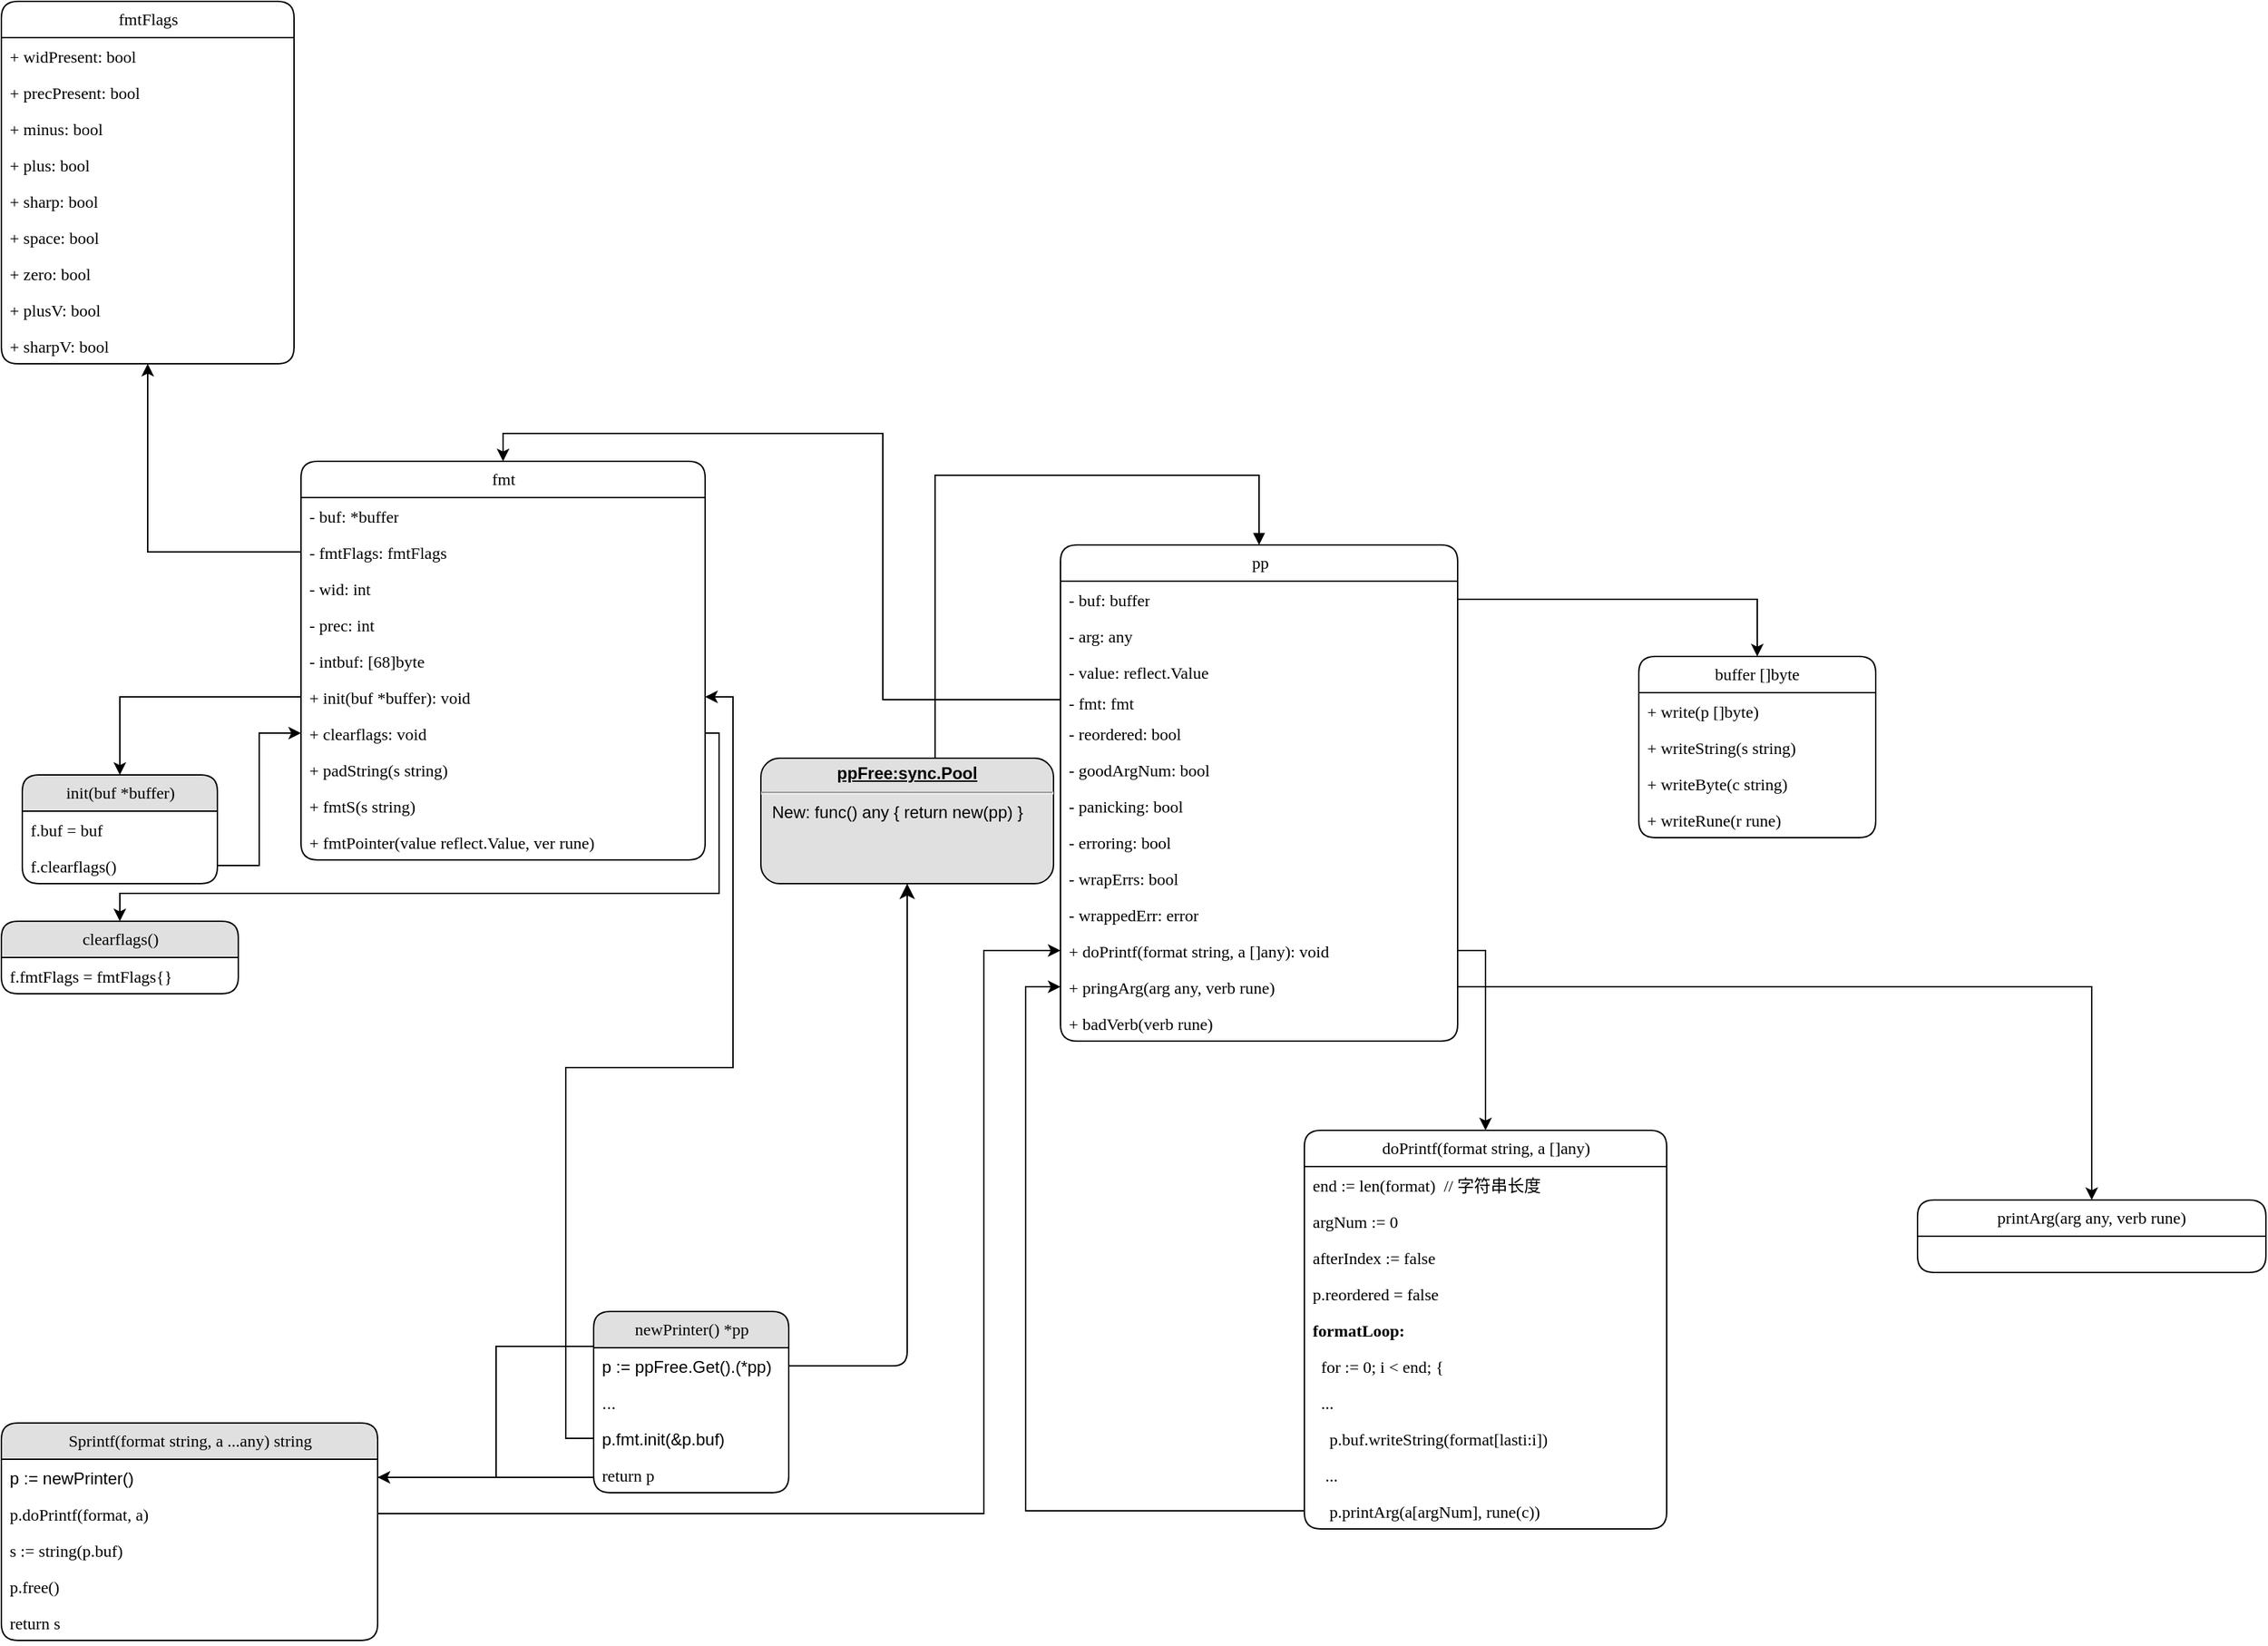 <mxfile version="21.1.4" type="github">
  <diagram name="go-fmt-1.18.10" id="5d7acffa-a066-3a61-03fe-96351882024d">
    <mxGraphModel dx="1434" dy="2471" grid="1" gridSize="10" guides="1" tooltips="1" connect="1" arrows="1" fold="1" page="1" pageScale="1" pageWidth="1100" pageHeight="850" background="#ffffff" math="0" shadow="0">
      <root>
        <mxCell id="0" />
        <mxCell id="1" parent="0" />
        <mxCell id="21ea969265ad0168-47" style="edgeStyle=orthogonalEdgeStyle;html=1;labelBackgroundColor=none;startFill=0;startSize=8;endFill=1;endSize=8;fontFamily=Verdana;fontSize=12;" parent="1" source="V4z1n50acwo4eVlVMmbz-85" target="V4z1n50acwo4eVlVMmbz-30" edge="1">
          <mxGeometry relative="1" as="geometry">
            <mxPoint x="880" y="-110" as="targetPoint" />
          </mxGeometry>
        </mxCell>
        <mxCell id="21ea969265ad0168-40" style="edgeStyle=orthogonalEdgeStyle;html=1;labelBackgroundColor=default;startFill=0;startSize=26;endFill=1;endSize=8;fontFamily=Verdana;fontSize=12;rounded=0;" parent="1" source="V4z1n50acwo4eVlVMmbz-92" target="V4z1n50acwo4eVlVMmbz-85" edge="1">
          <mxGeometry relative="1" as="geometry">
            <mxPoint x="490" y="30" as="targetPoint" />
            <Array as="points">
              <mxPoint x="380" y="79" />
              <mxPoint x="380" y="-15" />
            </Array>
          </mxGeometry>
        </mxCell>
        <mxCell id="V4z1n50acwo4eVlVMmbz-17" value="pp" style="swimlane;fontStyle=0;childLayout=stackLayout;horizontal=1;startSize=26;fillColor=none;horizontalStack=0;resizeParent=1;resizeParentMax=0;resizeLast=0;collapsible=1;marginBottom=0;rounded=1;shadow=0;labelBackgroundColor=none;comic=0;strokeColor=default;strokeWidth=1;fontFamily=Verdana;fontSize=12;fontColor=default;html=1;" parent="1" vertex="1">
          <mxGeometry x="785" y="-590" width="285" height="356" as="geometry" />
        </mxCell>
        <mxCell id="V4z1n50acwo4eVlVMmbz-18" value="- buf: buffer" style="text;strokeColor=none;fillColor=none;align=left;verticalAlign=top;spacingLeft=4;spacingRight=4;overflow=hidden;rotatable=0;points=[[0,0.5],[1,0.5]];portConstraint=eastwest;rounded=1;shadow=0;labelBackgroundColor=none;comic=0;strokeWidth=1;fontFamily=Verdana;fontSize=12;fontColor=default;startSize=26;html=1;" parent="V4z1n50acwo4eVlVMmbz-17" vertex="1">
          <mxGeometry y="26" width="285" height="26" as="geometry" />
        </mxCell>
        <mxCell id="V4z1n50acwo4eVlVMmbz-19" value="- arg: any" style="text;strokeColor=none;fillColor=none;align=left;verticalAlign=top;spacingLeft=4;spacingRight=4;overflow=hidden;rotatable=0;points=[[0,0.5],[1,0.5]];portConstraint=eastwest;rounded=1;shadow=0;labelBackgroundColor=none;comic=0;strokeWidth=1;fontFamily=Verdana;fontSize=12;fontColor=default;startSize=26;html=1;" parent="V4z1n50acwo4eVlVMmbz-17" vertex="1">
          <mxGeometry y="52" width="285" height="26" as="geometry" />
        </mxCell>
        <mxCell id="V4z1n50acwo4eVlVMmbz-22" value="- value: reflect.Value" style="text;strokeColor=none;fillColor=none;align=left;verticalAlign=top;spacingLeft=4;spacingRight=4;overflow=hidden;rotatable=0;points=[[0,0.5],[1,0.5]];portConstraint=eastwest;rounded=1;shadow=0;labelBackgroundColor=none;comic=0;strokeWidth=1;fontFamily=Verdana;fontSize=12;fontColor=default;startSize=26;html=1;" parent="V4z1n50acwo4eVlVMmbz-17" vertex="1">
          <mxGeometry y="78" width="285" height="22" as="geometry" />
        </mxCell>
        <mxCell id="V4z1n50acwo4eVlVMmbz-20" value="- fmt: fmt" style="text;strokeColor=none;fillColor=none;align=left;verticalAlign=top;spacingLeft=4;spacingRight=4;overflow=hidden;rotatable=0;points=[[0,0.5],[1,0.5]];portConstraint=eastwest;rounded=1;shadow=0;labelBackgroundColor=none;comic=0;strokeWidth=1;fontFamily=Verdana;fontSize=12;fontColor=default;startSize=26;html=1;" parent="V4z1n50acwo4eVlVMmbz-17" vertex="1">
          <mxGeometry y="100" width="285" height="22" as="geometry" />
        </mxCell>
        <mxCell id="V4z1n50acwo4eVlVMmbz-24" value="- reordered: bool" style="text;strokeColor=none;fillColor=none;align=left;verticalAlign=top;spacingLeft=4;spacingRight=4;overflow=hidden;rotatable=0;points=[[0,0.5],[1,0.5]];portConstraint=eastwest;rounded=1;shadow=0;labelBackgroundColor=none;comic=0;strokeWidth=1;fontFamily=Verdana;fontSize=12;fontColor=default;startSize=26;html=1;" parent="V4z1n50acwo4eVlVMmbz-17" vertex="1">
          <mxGeometry y="122" width="285" height="26" as="geometry" />
        </mxCell>
        <mxCell id="V4z1n50acwo4eVlVMmbz-25" value="- goodArgNum: bool" style="text;strokeColor=none;fillColor=none;align=left;verticalAlign=top;spacingLeft=4;spacingRight=4;overflow=hidden;rotatable=0;points=[[0,0.5],[1,0.5]];portConstraint=eastwest;rounded=1;shadow=0;labelBackgroundColor=none;comic=0;strokeWidth=1;fontFamily=Verdana;fontSize=12;fontColor=default;startSize=26;html=1;" parent="V4z1n50acwo4eVlVMmbz-17" vertex="1">
          <mxGeometry y="148" width="285" height="26" as="geometry" />
        </mxCell>
        <mxCell id="V4z1n50acwo4eVlVMmbz-26" value="- panicking: bool" style="text;strokeColor=none;fillColor=none;align=left;verticalAlign=top;spacingLeft=4;spacingRight=4;overflow=hidden;rotatable=0;points=[[0,0.5],[1,0.5]];portConstraint=eastwest;rounded=1;shadow=0;labelBackgroundColor=none;comic=0;strokeWidth=1;fontFamily=Verdana;fontSize=12;fontColor=default;startSize=26;html=1;" parent="V4z1n50acwo4eVlVMmbz-17" vertex="1">
          <mxGeometry y="174" width="285" height="26" as="geometry" />
        </mxCell>
        <mxCell id="V4z1n50acwo4eVlVMmbz-27" value="- erroring: bool" style="text;strokeColor=none;fillColor=none;align=left;verticalAlign=top;spacingLeft=4;spacingRight=4;overflow=hidden;rotatable=0;points=[[0,0.5],[1,0.5]];portConstraint=eastwest;rounded=1;shadow=0;labelBackgroundColor=none;comic=0;strokeWidth=1;fontFamily=Verdana;fontSize=12;fontColor=default;startSize=26;html=1;" parent="V4z1n50acwo4eVlVMmbz-17" vertex="1">
          <mxGeometry y="200" width="285" height="26" as="geometry" />
        </mxCell>
        <mxCell id="V4z1n50acwo4eVlVMmbz-28" value="- wrapErrs: bool" style="text;strokeColor=none;fillColor=none;align=left;verticalAlign=top;spacingLeft=4;spacingRight=4;overflow=hidden;rotatable=0;points=[[0,0.5],[1,0.5]];portConstraint=eastwest;rounded=1;shadow=0;labelBackgroundColor=none;comic=0;strokeWidth=1;fontFamily=Verdana;fontSize=12;fontColor=default;startSize=26;html=1;" parent="V4z1n50acwo4eVlVMmbz-17" vertex="1">
          <mxGeometry y="226" width="285" height="26" as="geometry" />
        </mxCell>
        <mxCell id="V4z1n50acwo4eVlVMmbz-29" value="- wrappedErr: error" style="text;strokeColor=none;fillColor=none;align=left;verticalAlign=top;spacingLeft=4;spacingRight=4;overflow=hidden;rotatable=0;points=[[0,0.5],[1,0.5]];portConstraint=eastwest;rounded=1;shadow=0;labelBackgroundColor=none;comic=0;strokeWidth=1;fontFamily=Verdana;fontSize=12;fontColor=default;startSize=26;html=1;" parent="V4z1n50acwo4eVlVMmbz-17" vertex="1">
          <mxGeometry y="252" width="285" height="26" as="geometry" />
        </mxCell>
        <mxCell id="V4z1n50acwo4eVlVMmbz-98" value="+ doPrintf(format string, a []any): void" style="text;strokeColor=none;fillColor=none;align=left;verticalAlign=top;spacingLeft=4;spacingRight=4;overflow=hidden;rotatable=0;points=[[0,0.5],[1,0.5]];portConstraint=eastwest;rounded=1;shadow=0;labelBackgroundColor=none;comic=0;strokeWidth=1;fontFamily=Verdana;fontSize=12;fontColor=default;startSize=26;html=1;" parent="V4z1n50acwo4eVlVMmbz-17" vertex="1">
          <mxGeometry y="278" width="285" height="26" as="geometry" />
        </mxCell>
        <mxCell id="Ibjzuw5B-IYvQQM0vuAL-17" value="+ pringArg(arg any, verb rune)" style="text;strokeColor=none;fillColor=none;align=left;verticalAlign=top;spacingLeft=4;spacingRight=4;overflow=hidden;rotatable=0;points=[[0,0.5],[1,0.5]];portConstraint=eastwest;rounded=1;shadow=0;labelBackgroundColor=none;comic=0;strokeWidth=1;fontFamily=Verdana;fontSize=12;fontColor=default;startSize=26;html=1;" parent="V4z1n50acwo4eVlVMmbz-17" vertex="1">
          <mxGeometry y="304" width="285" height="26" as="geometry" />
        </mxCell>
        <mxCell id="dQgiU0AN3nxCyF5o8pJ6-10" value="+ badVerb(verb rune)" style="text;strokeColor=none;fillColor=none;align=left;verticalAlign=top;spacingLeft=4;spacingRight=4;overflow=hidden;rotatable=0;points=[[0,0.5],[1,0.5]];portConstraint=eastwest;rounded=1;shadow=0;labelBackgroundColor=none;comic=0;strokeWidth=1;fontFamily=Verdana;fontSize=12;fontColor=default;startSize=26;html=1;" parent="V4z1n50acwo4eVlVMmbz-17" vertex="1">
          <mxGeometry y="330" width="285" height="26" as="geometry" />
        </mxCell>
        <mxCell id="V4z1n50acwo4eVlVMmbz-30" value="&lt;p style=&quot;margin:0px;margin-top:4px;text-align:center;text-decoration:underline;&quot;&gt;&lt;b&gt;ppFree:sync.Pool&lt;/b&gt;&lt;/p&gt;&lt;hr&gt;&lt;p style=&quot;margin:0px;margin-left:8px;&quot;&gt;New: func() any { return new(pp) }&lt;/p&gt;" style="verticalAlign=top;align=left;overflow=fill;fontSize=12;fontFamily=Helvetica;html=1;rounded=1;shadow=0;labelBackgroundColor=none;comic=0;strokeColor=default;strokeWidth=1;fontColor=default;startSize=26;fillColor=#e0e0e0;" parent="1" vertex="1">
          <mxGeometry x="570" y="-437" width="210" height="90" as="geometry" />
        </mxCell>
        <mxCell id="V4z1n50acwo4eVlVMmbz-32" value="" style="endArrow=block;endFill=1;html=1;edgeStyle=orthogonalEdgeStyle;align=left;verticalAlign=top;rounded=0;fontFamily=Verdana;fontSize=12;fontColor=default;startSize=26;exitX=0.5;exitY=0;exitDx=0;exitDy=0;entryX=0.5;entryY=0;entryDx=0;entryDy=0;" parent="1" source="V4z1n50acwo4eVlVMmbz-30" target="V4z1n50acwo4eVlVMmbz-17" edge="1">
          <mxGeometry x="-1" relative="1" as="geometry">
            <mxPoint x="530" y="-270" as="sourcePoint" />
            <mxPoint x="880" y="-300" as="targetPoint" />
            <Array as="points">
              <mxPoint x="695" y="-640" />
              <mxPoint x="928" y="-640" />
            </Array>
          </mxGeometry>
        </mxCell>
        <mxCell id="V4z1n50acwo4eVlVMmbz-35" value="fmt" style="swimlane;fontStyle=0;childLayout=stackLayout;horizontal=1;startSize=26;fillColor=none;horizontalStack=0;resizeParent=1;resizeParentMax=0;resizeLast=0;collapsible=1;marginBottom=0;rounded=1;shadow=0;labelBackgroundColor=none;comic=0;strokeColor=default;strokeWidth=1;fontFamily=Verdana;fontSize=12;fontColor=default;html=1;" parent="1" vertex="1">
          <mxGeometry x="240" y="-650" width="290" height="286" as="geometry" />
        </mxCell>
        <mxCell id="V4z1n50acwo4eVlVMmbz-36" value="- buf: *buffer" style="text;strokeColor=none;fillColor=none;align=left;verticalAlign=top;spacingLeft=4;spacingRight=4;overflow=hidden;rotatable=0;points=[[0,0.5],[1,0.5]];portConstraint=eastwest;rounded=1;shadow=0;labelBackgroundColor=none;comic=0;strokeWidth=1;fontFamily=Verdana;fontSize=12;fontColor=default;startSize=26;html=1;" parent="V4z1n50acwo4eVlVMmbz-35" vertex="1">
          <mxGeometry y="26" width="290" height="26" as="geometry" />
        </mxCell>
        <mxCell id="V4z1n50acwo4eVlVMmbz-37" value="- fmtFlags: fmtFlags" style="text;strokeColor=none;fillColor=none;align=left;verticalAlign=top;spacingLeft=4;spacingRight=4;overflow=hidden;rotatable=0;points=[[0,0.5],[1,0.5]];portConstraint=eastwest;rounded=1;shadow=0;labelBackgroundColor=none;comic=0;strokeWidth=1;fontFamily=Verdana;fontSize=12;fontColor=default;startSize=26;html=1;" parent="V4z1n50acwo4eVlVMmbz-35" vertex="1">
          <mxGeometry y="52" width="290" height="26" as="geometry" />
        </mxCell>
        <mxCell id="V4z1n50acwo4eVlVMmbz-38" value="- wid: int" style="text;strokeColor=none;fillColor=none;align=left;verticalAlign=top;spacingLeft=4;spacingRight=4;overflow=hidden;rotatable=0;points=[[0,0.5],[1,0.5]];portConstraint=eastwest;rounded=1;shadow=0;labelBackgroundColor=none;comic=0;strokeWidth=1;fontFamily=Verdana;fontSize=12;fontColor=default;startSize=26;html=1;" parent="V4z1n50acwo4eVlVMmbz-35" vertex="1">
          <mxGeometry y="78" width="290" height="26" as="geometry" />
        </mxCell>
        <mxCell id="V4z1n50acwo4eVlVMmbz-39" value="- prec: int" style="text;strokeColor=none;fillColor=none;align=left;verticalAlign=top;spacingLeft=4;spacingRight=4;overflow=hidden;rotatable=0;points=[[0,0.5],[1,0.5]];portConstraint=eastwest;rounded=1;shadow=0;labelBackgroundColor=none;comic=0;strokeWidth=1;fontFamily=Verdana;fontSize=12;fontColor=default;startSize=26;html=1;" parent="V4z1n50acwo4eVlVMmbz-35" vertex="1">
          <mxGeometry y="104" width="290" height="26" as="geometry" />
        </mxCell>
        <mxCell id="V4z1n50acwo4eVlVMmbz-40" value="- intbuf: [68]byte" style="text;strokeColor=none;fillColor=none;align=left;verticalAlign=top;spacingLeft=4;spacingRight=4;overflow=hidden;rotatable=0;points=[[0,0.5],[1,0.5]];portConstraint=eastwest;rounded=1;shadow=0;labelBackgroundColor=none;comic=0;strokeWidth=1;fontFamily=Verdana;fontSize=12;fontColor=default;startSize=26;html=1;" parent="V4z1n50acwo4eVlVMmbz-35" vertex="1">
          <mxGeometry y="130" width="290" height="26" as="geometry" />
        </mxCell>
        <mxCell id="V4z1n50acwo4eVlVMmbz-42" value="+ init(buf *buffer): void" style="text;strokeColor=none;fillColor=none;align=left;verticalAlign=top;spacingLeft=4;spacingRight=4;overflow=hidden;rotatable=0;points=[[0,0.5],[1,0.5]];portConstraint=eastwest;rounded=1;shadow=0;labelBackgroundColor=none;comic=0;strokeWidth=1;fontFamily=Verdana;fontSize=12;fontColor=default;startSize=26;html=1;" parent="V4z1n50acwo4eVlVMmbz-35" vertex="1">
          <mxGeometry y="156" width="290" height="26" as="geometry" />
        </mxCell>
        <mxCell id="V4z1n50acwo4eVlVMmbz-55" value="+ clearflags: void" style="text;strokeColor=none;fillColor=none;align=left;verticalAlign=top;spacingLeft=4;spacingRight=4;overflow=hidden;rotatable=0;points=[[0,0.5],[1,0.5]];portConstraint=eastwest;rounded=1;shadow=0;labelBackgroundColor=none;comic=0;strokeWidth=1;fontFamily=Verdana;fontSize=12;fontColor=default;startSize=26;html=1;" parent="V4z1n50acwo4eVlVMmbz-35" vertex="1">
          <mxGeometry y="182" width="290" height="26" as="geometry" />
        </mxCell>
        <mxCell id="dQgiU0AN3nxCyF5o8pJ6-11" value="+&amp;nbsp;padString(s string)" style="text;strokeColor=none;fillColor=none;align=left;verticalAlign=top;spacingLeft=4;spacingRight=4;overflow=hidden;rotatable=0;points=[[0,0.5],[1,0.5]];portConstraint=eastwest;rounded=1;shadow=0;labelBackgroundColor=none;comic=0;strokeWidth=1;fontFamily=Verdana;fontSize=12;fontColor=default;startSize=26;html=1;" parent="V4z1n50acwo4eVlVMmbz-35" vertex="1">
          <mxGeometry y="208" width="290" height="26" as="geometry" />
        </mxCell>
        <mxCell id="dQgiU0AN3nxCyF5o8pJ6-12" value="+ fmtS(s string)" style="text;strokeColor=none;fillColor=none;align=left;verticalAlign=top;spacingLeft=4;spacingRight=4;overflow=hidden;rotatable=0;points=[[0,0.5],[1,0.5]];portConstraint=eastwest;rounded=1;shadow=0;labelBackgroundColor=none;comic=0;strokeWidth=1;fontFamily=Verdana;fontSize=12;fontColor=default;startSize=26;html=1;" parent="V4z1n50acwo4eVlVMmbz-35" vertex="1">
          <mxGeometry y="234" width="290" height="26" as="geometry" />
        </mxCell>
        <mxCell id="dQgiU0AN3nxCyF5o8pJ6-9" value="+ fmtPointer(value reflect.Value, ver rune)" style="text;strokeColor=none;fillColor=none;align=left;verticalAlign=top;spacingLeft=4;spacingRight=4;overflow=hidden;rotatable=0;points=[[0,0.5],[1,0.5]];portConstraint=eastwest;rounded=1;shadow=0;labelBackgroundColor=none;comic=0;strokeWidth=1;fontFamily=Verdana;fontSize=12;fontColor=default;startSize=26;html=1;" parent="V4z1n50acwo4eVlVMmbz-35" vertex="1">
          <mxGeometry y="260" width="290" height="26" as="geometry" />
        </mxCell>
        <mxCell id="V4z1n50acwo4eVlVMmbz-44" style="edgeStyle=orthogonalEdgeStyle;rounded=0;orthogonalLoop=1;jettySize=auto;html=1;entryX=0.5;entryY=0;entryDx=0;entryDy=0;fontFamily=Verdana;fontSize=12;fontColor=default;startSize=26;" parent="1" source="V4z1n50acwo4eVlVMmbz-20" target="V4z1n50acwo4eVlVMmbz-35" edge="1">
          <mxGeometry relative="1" as="geometry" />
        </mxCell>
        <mxCell id="V4z1n50acwo4eVlVMmbz-45" style="edgeStyle=orthogonalEdgeStyle;rounded=0;orthogonalLoop=1;jettySize=auto;html=1;exitX=0;exitY=0.5;exitDx=0;exitDy=0;entryX=1;entryY=0.5;entryDx=0;entryDy=0;fontFamily=Verdana;fontSize=12;fontColor=default;startSize=26;" parent="1" source="V4z1n50acwo4eVlVMmbz-87" target="V4z1n50acwo4eVlVMmbz-42" edge="1">
          <mxGeometry relative="1" as="geometry" />
        </mxCell>
        <mxCell id="V4z1n50acwo4eVlVMmbz-50" style="edgeStyle=orthogonalEdgeStyle;rounded=0;orthogonalLoop=1;jettySize=auto;html=1;entryX=0.5;entryY=0;entryDx=0;entryDy=0;fontFamily=Verdana;fontSize=12;fontColor=default;startSize=26;" parent="1" source="V4z1n50acwo4eVlVMmbz-42" target="V4z1n50acwo4eVlVMmbz-51" edge="1">
          <mxGeometry relative="1" as="geometry">
            <mxPoint x="110" y="-602" as="targetPoint" />
          </mxGeometry>
        </mxCell>
        <mxCell id="V4z1n50acwo4eVlVMmbz-51" value="init(buf *buffer)" style="swimlane;fontStyle=0;childLayout=stackLayout;horizontal=1;startSize=26;fillColor=#e0e0e0;horizontalStack=0;resizeParent=1;resizeParentMax=0;resizeLast=0;collapsible=1;marginBottom=0;rounded=1;shadow=0;labelBackgroundColor=none;comic=0;strokeColor=default;strokeWidth=1;fontFamily=Verdana;fontSize=12;fontColor=default;html=1;swimlaneFillColor=#ffffff;" parent="1" vertex="1">
          <mxGeometry x="40" y="-425" width="140" height="78" as="geometry" />
        </mxCell>
        <mxCell id="V4z1n50acwo4eVlVMmbz-52" value="f.buf = buf" style="text;strokeColor=none;fillColor=none;align=left;verticalAlign=top;spacingLeft=4;spacingRight=4;overflow=hidden;rotatable=0;points=[[0,0.5],[1,0.5]];portConstraint=eastwest;rounded=1;shadow=0;labelBackgroundColor=none;comic=0;strokeWidth=1;fontFamily=Verdana;fontSize=12;fontColor=default;startSize=26;html=1;" parent="V4z1n50acwo4eVlVMmbz-51" vertex="1">
          <mxGeometry y="26" width="140" height="26" as="geometry" />
        </mxCell>
        <mxCell id="V4z1n50acwo4eVlVMmbz-53" value="f.clearflags()" style="text;strokeColor=none;fillColor=none;align=left;verticalAlign=top;spacingLeft=4;spacingRight=4;overflow=hidden;rotatable=0;points=[[0,0.5],[1,0.5]];portConstraint=eastwest;rounded=1;shadow=0;labelBackgroundColor=none;comic=0;strokeWidth=1;fontFamily=Verdana;fontSize=12;fontColor=default;startSize=26;html=1;" parent="V4z1n50acwo4eVlVMmbz-51" vertex="1">
          <mxGeometry y="52" width="140" height="26" as="geometry" />
        </mxCell>
        <mxCell id="V4z1n50acwo4eVlVMmbz-56" style="edgeStyle=orthogonalEdgeStyle;rounded=0;orthogonalLoop=1;jettySize=auto;html=1;entryX=0;entryY=0.5;entryDx=0;entryDy=0;fontFamily=Verdana;fontSize=12;fontColor=default;startSize=26;" parent="1" source="V4z1n50acwo4eVlVMmbz-53" target="V4z1n50acwo4eVlVMmbz-55" edge="1">
          <mxGeometry relative="1" as="geometry" />
        </mxCell>
        <mxCell id="V4z1n50acwo4eVlVMmbz-57" style="edgeStyle=orthogonalEdgeStyle;rounded=0;orthogonalLoop=1;jettySize=auto;html=1;fontFamily=Verdana;fontSize=12;fontColor=default;startSize=26;" parent="1" source="V4z1n50acwo4eVlVMmbz-55" target="V4z1n50acwo4eVlVMmbz-58" edge="1">
          <mxGeometry relative="1" as="geometry">
            <mxPoint x="290" y="-320" as="targetPoint" />
            <Array as="points">
              <mxPoint x="540" y="-455" />
              <mxPoint x="540" y="-340" />
              <mxPoint x="110" y="-340" />
            </Array>
          </mxGeometry>
        </mxCell>
        <mxCell id="V4z1n50acwo4eVlVMmbz-58" value="clearflags()" style="swimlane;fontStyle=0;childLayout=stackLayout;horizontal=1;startSize=26;fillColor=#e0e0e0;horizontalStack=0;resizeParent=1;resizeParentMax=0;resizeLast=0;collapsible=1;marginBottom=0;rounded=1;shadow=0;labelBackgroundColor=none;comic=0;strokeColor=default;strokeWidth=1;fontFamily=Verdana;fontSize=12;fontColor=default;html=1;align=center;verticalAlign=middle;gradientColor=none;spacingLeft=4;spacingRight=4;swimlaneFillColor=#ffffff;" parent="1" vertex="1">
          <mxGeometry x="25" y="-320" width="170" height="52" as="geometry" />
        </mxCell>
        <mxCell id="V4z1n50acwo4eVlVMmbz-59" value="f.fmtFlags = fmtFlags{}" style="text;strokeColor=none;fillColor=none;align=left;verticalAlign=top;spacingLeft=4;spacingRight=4;overflow=hidden;rotatable=0;points=[[0,0.5],[1,0.5]];portConstraint=eastwest;rounded=1;shadow=0;labelBackgroundColor=none;comic=0;strokeWidth=1;fontFamily=Verdana;fontSize=12;fontColor=default;startSize=26;html=1;" parent="V4z1n50acwo4eVlVMmbz-58" vertex="1">
          <mxGeometry y="26" width="170" height="26" as="geometry" />
        </mxCell>
        <mxCell id="V4z1n50acwo4eVlVMmbz-62" style="edgeStyle=orthogonalEdgeStyle;rounded=0;orthogonalLoop=1;jettySize=auto;html=1;fontFamily=Verdana;fontSize=12;fontColor=default;startSize=26;" parent="1" source="V4z1n50acwo4eVlVMmbz-37" target="V4z1n50acwo4eVlVMmbz-63" edge="1">
          <mxGeometry relative="1" as="geometry">
            <mxPoint x="160" y="-680" as="targetPoint" />
          </mxGeometry>
        </mxCell>
        <mxCell id="V4z1n50acwo4eVlVMmbz-63" value="fmtFlags" style="swimlane;fontStyle=0;childLayout=stackLayout;horizontal=1;startSize=26;fillColor=none;horizontalStack=0;resizeParent=1;resizeParentMax=0;resizeLast=0;collapsible=1;marginBottom=0;rounded=1;shadow=0;labelBackgroundColor=none;comic=0;strokeColor=default;strokeWidth=1;fontFamily=Verdana;fontSize=12;fontColor=default;html=1;" parent="1" vertex="1">
          <mxGeometry x="25" y="-980" width="210" height="260" as="geometry" />
        </mxCell>
        <mxCell id="V4z1n50acwo4eVlVMmbz-64" value="+ widPresent: bool" style="text;strokeColor=none;fillColor=none;align=left;verticalAlign=top;spacingLeft=4;spacingRight=4;overflow=hidden;rotatable=0;points=[[0,0.5],[1,0.5]];portConstraint=eastwest;rounded=1;shadow=0;labelBackgroundColor=none;comic=0;strokeWidth=1;fontFamily=Verdana;fontSize=12;fontColor=default;startSize=26;html=1;" parent="V4z1n50acwo4eVlVMmbz-63" vertex="1">
          <mxGeometry y="26" width="210" height="26" as="geometry" />
        </mxCell>
        <mxCell id="V4z1n50acwo4eVlVMmbz-65" value="+ precPresent: bool" style="text;strokeColor=none;fillColor=none;align=left;verticalAlign=top;spacingLeft=4;spacingRight=4;overflow=hidden;rotatable=0;points=[[0,0.5],[1,0.5]];portConstraint=eastwest;rounded=1;shadow=0;labelBackgroundColor=none;comic=0;strokeWidth=1;fontFamily=Verdana;fontSize=12;fontColor=default;startSize=26;html=1;" parent="V4z1n50acwo4eVlVMmbz-63" vertex="1">
          <mxGeometry y="52" width="210" height="26" as="geometry" />
        </mxCell>
        <mxCell id="V4z1n50acwo4eVlVMmbz-66" value="+ minus: bool" style="text;strokeColor=none;fillColor=none;align=left;verticalAlign=top;spacingLeft=4;spacingRight=4;overflow=hidden;rotatable=0;points=[[0,0.5],[1,0.5]];portConstraint=eastwest;rounded=1;shadow=0;labelBackgroundColor=none;comic=0;strokeWidth=1;fontFamily=Verdana;fontSize=12;fontColor=default;startSize=26;html=1;" parent="V4z1n50acwo4eVlVMmbz-63" vertex="1">
          <mxGeometry y="78" width="210" height="26" as="geometry" />
        </mxCell>
        <mxCell id="V4z1n50acwo4eVlVMmbz-67" value="+ plus: bool" style="text;strokeColor=none;fillColor=none;align=left;verticalAlign=top;spacingLeft=4;spacingRight=4;overflow=hidden;rotatable=0;points=[[0,0.5],[1,0.5]];portConstraint=eastwest;rounded=1;shadow=0;labelBackgroundColor=none;comic=0;strokeWidth=1;fontFamily=Verdana;fontSize=12;fontColor=default;startSize=26;html=1;" parent="V4z1n50acwo4eVlVMmbz-63" vertex="1">
          <mxGeometry y="104" width="210" height="26" as="geometry" />
        </mxCell>
        <mxCell id="V4z1n50acwo4eVlVMmbz-68" value="+ sharp: bool" style="text;strokeColor=none;fillColor=none;align=left;verticalAlign=top;spacingLeft=4;spacingRight=4;overflow=hidden;rotatable=0;points=[[0,0.5],[1,0.5]];portConstraint=eastwest;rounded=1;shadow=0;labelBackgroundColor=none;comic=0;strokeWidth=1;fontFamily=Verdana;fontSize=12;fontColor=default;startSize=26;html=1;" parent="V4z1n50acwo4eVlVMmbz-63" vertex="1">
          <mxGeometry y="130" width="210" height="26" as="geometry" />
        </mxCell>
        <mxCell id="V4z1n50acwo4eVlVMmbz-69" value="+ space: bool" style="text;strokeColor=none;fillColor=none;align=left;verticalAlign=top;spacingLeft=4;spacingRight=4;overflow=hidden;rotatable=0;points=[[0,0.5],[1,0.5]];portConstraint=eastwest;rounded=1;shadow=0;labelBackgroundColor=none;comic=0;strokeWidth=1;fontFamily=Verdana;fontSize=12;fontColor=default;startSize=26;html=1;" parent="V4z1n50acwo4eVlVMmbz-63" vertex="1">
          <mxGeometry y="156" width="210" height="26" as="geometry" />
        </mxCell>
        <mxCell id="V4z1n50acwo4eVlVMmbz-70" value="+ zero: bool" style="text;strokeColor=none;fillColor=none;align=left;verticalAlign=top;spacingLeft=4;spacingRight=4;overflow=hidden;rotatable=0;points=[[0,0.5],[1,0.5]];portConstraint=eastwest;rounded=1;shadow=0;labelBackgroundColor=none;comic=0;strokeWidth=1;fontFamily=Verdana;fontSize=12;fontColor=default;startSize=26;html=1;" parent="V4z1n50acwo4eVlVMmbz-63" vertex="1">
          <mxGeometry y="182" width="210" height="26" as="geometry" />
        </mxCell>
        <mxCell id="V4z1n50acwo4eVlVMmbz-71" value="+ plusV: bool" style="text;strokeColor=none;fillColor=none;align=left;verticalAlign=top;spacingLeft=4;spacingRight=4;overflow=hidden;rotatable=0;points=[[0,0.5],[1,0.5]];portConstraint=eastwest;rounded=1;shadow=0;labelBackgroundColor=none;comic=0;strokeWidth=1;fontFamily=Verdana;fontSize=12;fontColor=default;startSize=26;html=1;" parent="V4z1n50acwo4eVlVMmbz-63" vertex="1">
          <mxGeometry y="208" width="210" height="26" as="geometry" />
        </mxCell>
        <mxCell id="V4z1n50acwo4eVlVMmbz-73" value="+ sharpV: bool" style="text;strokeColor=none;fillColor=none;align=left;verticalAlign=top;spacingLeft=4;spacingRight=4;overflow=hidden;rotatable=0;points=[[0,0.5],[1,0.5]];portConstraint=eastwest;rounded=1;shadow=0;labelBackgroundColor=none;comic=0;strokeWidth=1;fontFamily=Verdana;fontSize=12;fontColor=default;startSize=26;html=1;" parent="V4z1n50acwo4eVlVMmbz-63" vertex="1">
          <mxGeometry y="234" width="210" height="26" as="geometry" />
        </mxCell>
        <mxCell id="V4z1n50acwo4eVlVMmbz-84" value="newPrinter() *pp" style="swimlane;fontStyle=0;childLayout=stackLayout;horizontal=1;startSize=26;fillColor=#e0e0e0;horizontalStack=0;resizeParent=1;resizeParentMax=0;resizeLast=0;collapsible=1;marginBottom=0;rounded=1;shadow=0;labelBackgroundColor=none;comic=0;strokeColor=default;strokeWidth=1;fontFamily=Verdana;fontSize=12;fontColor=default;html=1;gradientColor=none;spacingLeft=4;spacingRight=4;swimlaneFillColor=#ffffff;" parent="1" vertex="1">
          <mxGeometry x="450" y="-40" width="140" height="130" as="geometry" />
        </mxCell>
        <mxCell id="V4z1n50acwo4eVlVMmbz-85" value="&lt;span style=&quot;font-family: Helvetica;&quot;&gt;p := ppFree.Get().(*pp)&lt;/span&gt;" style="text;strokeColor=none;fillColor=none;align=left;verticalAlign=top;spacingLeft=4;spacingRight=4;overflow=hidden;rotatable=0;points=[[0,0.5],[1,0.5]];portConstraint=eastwest;rounded=1;shadow=0;labelBackgroundColor=none;comic=0;strokeWidth=1;fontFamily=Verdana;fontSize=12;fontColor=default;startSize=26;html=1;" parent="V4z1n50acwo4eVlVMmbz-84" vertex="1">
          <mxGeometry y="26" width="140" height="26" as="geometry" />
        </mxCell>
        <mxCell id="V4z1n50acwo4eVlVMmbz-86" value="&lt;span style=&quot;font-family: Helvetica;&quot;&gt;...&lt;/span&gt;" style="text;strokeColor=none;fillColor=none;align=left;verticalAlign=top;spacingLeft=4;spacingRight=4;overflow=hidden;rotatable=0;points=[[0,0.5],[1,0.5]];portConstraint=eastwest;rounded=1;shadow=0;labelBackgroundColor=none;comic=0;strokeWidth=1;fontFamily=Verdana;fontSize=12;fontColor=default;startSize=26;html=1;" parent="V4z1n50acwo4eVlVMmbz-84" vertex="1">
          <mxGeometry y="52" width="140" height="26" as="geometry" />
        </mxCell>
        <mxCell id="V4z1n50acwo4eVlVMmbz-87" value="&lt;span style=&quot;font-family: Helvetica;&quot;&gt;p.fmt.init(&amp;amp;p.buf)&lt;/span&gt;" style="text;strokeColor=none;fillColor=none;align=left;verticalAlign=top;spacingLeft=4;spacingRight=4;overflow=hidden;rotatable=0;points=[[0,0.5],[1,0.5]];portConstraint=eastwest;rounded=1;shadow=0;labelBackgroundColor=none;comic=0;strokeWidth=1;fontFamily=Verdana;fontSize=12;fontColor=default;startSize=26;html=1;" parent="V4z1n50acwo4eVlVMmbz-84" vertex="1">
          <mxGeometry y="78" width="140" height="26" as="geometry" />
        </mxCell>
        <mxCell id="V4z1n50acwo4eVlVMmbz-88" value="return p" style="text;strokeColor=none;fillColor=none;align=left;verticalAlign=top;spacingLeft=4;spacingRight=4;overflow=hidden;rotatable=0;points=[[0,0.5],[1,0.5]];portConstraint=eastwest;rounded=1;shadow=0;labelBackgroundColor=none;comic=0;strokeWidth=1;fontFamily=Verdana;fontSize=12;fontColor=default;startSize=26;html=1;" parent="V4z1n50acwo4eVlVMmbz-84" vertex="1">
          <mxGeometry y="104" width="140" height="26" as="geometry" />
        </mxCell>
        <mxCell id="V4z1n50acwo4eVlVMmbz-90" style="edgeStyle=orthogonalEdgeStyle;rounded=0;orthogonalLoop=1;jettySize=auto;html=1;entryX=1;entryY=0.5;entryDx=0;entryDy=0;fontFamily=Verdana;fontSize=12;fontColor=default;startSize=26;" parent="1" source="V4z1n50acwo4eVlVMmbz-88" target="V4z1n50acwo4eVlVMmbz-92" edge="1">
          <mxGeometry relative="1" as="geometry">
            <Array as="points">
              <mxPoint x="450" y="67" />
              <mxPoint x="450" y="79" />
            </Array>
          </mxGeometry>
        </mxCell>
        <mxCell id="V4z1n50acwo4eVlVMmbz-91" value="Sprintf(format string, a ...any) string" style="swimlane;fontStyle=0;childLayout=stackLayout;horizontal=1;startSize=26;fillColor=#e0e0e0;horizontalStack=0;resizeParent=1;resizeParentMax=0;resizeLast=0;collapsible=1;marginBottom=0;rounded=1;shadow=0;labelBackgroundColor=none;comic=0;strokeColor=default;strokeWidth=1;fontFamily=Verdana;fontSize=12;fontColor=default;html=1;swimlaneFillColor=#ffffff;" parent="1" vertex="1">
          <mxGeometry x="25" y="40" width="270" height="156" as="geometry" />
        </mxCell>
        <mxCell id="V4z1n50acwo4eVlVMmbz-92" value="&lt;span style=&quot;font-family: Helvetica;&quot;&gt;p := newPrinter()&lt;/span&gt;" style="text;strokeColor=none;fillColor=none;align=left;verticalAlign=top;spacingLeft=4;spacingRight=4;overflow=hidden;rotatable=0;points=[[0,0.5],[1,0.5]];portConstraint=eastwest;rounded=1;shadow=0;labelBackgroundColor=none;comic=0;strokeWidth=1;fontFamily=Verdana;fontSize=12;fontColor=default;startSize=26;html=1;" parent="V4z1n50acwo4eVlVMmbz-91" vertex="1">
          <mxGeometry y="26" width="270" height="26" as="geometry" />
        </mxCell>
        <mxCell id="V4z1n50acwo4eVlVMmbz-93" value="p.doPrintf(format, a)" style="text;strokeColor=none;fillColor=none;align=left;verticalAlign=top;spacingLeft=4;spacingRight=4;overflow=hidden;rotatable=0;points=[[0,0.5],[1,0.5]];portConstraint=eastwest;rounded=1;shadow=0;labelBackgroundColor=none;comic=0;strokeWidth=1;fontFamily=Verdana;fontSize=12;fontColor=default;startSize=26;html=1;" parent="V4z1n50acwo4eVlVMmbz-91" vertex="1">
          <mxGeometry y="52" width="270" height="26" as="geometry" />
        </mxCell>
        <mxCell id="V4z1n50acwo4eVlVMmbz-95" value="s := string(p.buf)" style="text;strokeColor=none;fillColor=none;align=left;verticalAlign=top;spacingLeft=4;spacingRight=4;overflow=hidden;rotatable=0;points=[[0,0.5],[1,0.5]];portConstraint=eastwest;rounded=1;shadow=0;labelBackgroundColor=none;comic=0;strokeWidth=1;fontFamily=Verdana;fontSize=12;fontColor=default;startSize=26;html=1;" parent="V4z1n50acwo4eVlVMmbz-91" vertex="1">
          <mxGeometry y="78" width="270" height="26" as="geometry" />
        </mxCell>
        <mxCell id="V4z1n50acwo4eVlVMmbz-94" value="p.free()" style="text;strokeColor=none;fillColor=none;align=left;verticalAlign=top;spacingLeft=4;spacingRight=4;overflow=hidden;rotatable=0;points=[[0,0.5],[1,0.5]];portConstraint=eastwest;rounded=1;shadow=0;labelBackgroundColor=none;comic=0;strokeWidth=1;fontFamily=Verdana;fontSize=12;fontColor=default;startSize=26;html=1;" parent="V4z1n50acwo4eVlVMmbz-91" vertex="1">
          <mxGeometry y="104" width="270" height="26" as="geometry" />
        </mxCell>
        <mxCell id="V4z1n50acwo4eVlVMmbz-96" value="return s" style="text;strokeColor=none;fillColor=none;align=left;verticalAlign=top;spacingLeft=4;spacingRight=4;overflow=hidden;rotatable=0;points=[[0,0.5],[1,0.5]];portConstraint=eastwest;rounded=1;shadow=0;labelBackgroundColor=none;comic=0;strokeWidth=1;fontFamily=Verdana;fontSize=12;fontColor=default;startSize=26;html=1;" parent="V4z1n50acwo4eVlVMmbz-91" vertex="1">
          <mxGeometry y="130" width="270" height="26" as="geometry" />
        </mxCell>
        <mxCell id="V4z1n50acwo4eVlVMmbz-99" style="edgeStyle=orthogonalEdgeStyle;rounded=0;orthogonalLoop=1;jettySize=auto;html=1;entryX=0;entryY=0.5;entryDx=0;entryDy=0;fontFamily=Verdana;fontSize=12;fontColor=default;startSize=26;" parent="1" source="V4z1n50acwo4eVlVMmbz-93" target="V4z1n50acwo4eVlVMmbz-98" edge="1">
          <mxGeometry relative="1" as="geometry">
            <Array as="points">
              <mxPoint x="730" y="105" />
              <mxPoint x="730" y="-299" />
            </Array>
          </mxGeometry>
        </mxCell>
        <mxCell id="V4z1n50acwo4eVlVMmbz-100" style="edgeStyle=orthogonalEdgeStyle;rounded=0;orthogonalLoop=1;jettySize=auto;html=1;fontFamily=Verdana;fontSize=12;fontColor=default;startSize=26;" parent="1" source="V4z1n50acwo4eVlVMmbz-98" target="V4z1n50acwo4eVlVMmbz-101" edge="1">
          <mxGeometry relative="1" as="geometry">
            <mxPoint x="1030" y="-100" as="targetPoint" />
          </mxGeometry>
        </mxCell>
        <mxCell id="V4z1n50acwo4eVlVMmbz-101" value="doPrintf(format string, a []any)" style="swimlane;fontStyle=0;childLayout=stackLayout;horizontal=1;startSize=26;fillColor=none;horizontalStack=0;resizeParent=1;resizeParentMax=0;resizeLast=0;collapsible=1;marginBottom=0;rounded=1;shadow=0;labelBackgroundColor=none;comic=0;strokeColor=default;strokeWidth=1;fontFamily=Verdana;fontSize=12;fontColor=default;html=1;" parent="1" vertex="1">
          <mxGeometry x="960" y="-170" width="260" height="286" as="geometry" />
        </mxCell>
        <mxCell id="V4z1n50acwo4eVlVMmbz-102" value="end := len(format)&lt;span style=&quot;white-space: pre;&quot;&gt; &lt;/span&gt;&lt;span style=&quot;white-space: pre;&quot;&gt; &lt;/span&gt;// 字符串长度" style="text;strokeColor=none;fillColor=none;align=left;verticalAlign=top;spacingLeft=4;spacingRight=4;overflow=hidden;rotatable=0;points=[[0,0.5],[1,0.5]];portConstraint=eastwest;rounded=1;shadow=0;labelBackgroundColor=none;comic=0;strokeWidth=1;fontFamily=Verdana;fontSize=12;fontColor=default;startSize=26;html=1;" parent="V4z1n50acwo4eVlVMmbz-101" vertex="1">
          <mxGeometry y="26" width="260" height="26" as="geometry" />
        </mxCell>
        <mxCell id="V4z1n50acwo4eVlVMmbz-103" value="argNum := 0" style="text;strokeColor=none;fillColor=none;align=left;verticalAlign=top;spacingLeft=4;spacingRight=4;overflow=hidden;rotatable=0;points=[[0,0.5],[1,0.5]];portConstraint=eastwest;rounded=1;shadow=0;labelBackgroundColor=none;comic=0;strokeWidth=1;fontFamily=Verdana;fontSize=12;fontColor=default;startSize=26;html=1;" parent="V4z1n50acwo4eVlVMmbz-101" vertex="1">
          <mxGeometry y="52" width="260" height="26" as="geometry" />
        </mxCell>
        <mxCell id="V4z1n50acwo4eVlVMmbz-104" value="afterIndex := false" style="text;strokeColor=none;fillColor=none;align=left;verticalAlign=top;spacingLeft=4;spacingRight=4;overflow=hidden;rotatable=0;points=[[0,0.5],[1,0.5]];portConstraint=eastwest;rounded=1;shadow=0;labelBackgroundColor=none;comic=0;strokeWidth=1;fontFamily=Verdana;fontSize=12;fontColor=default;startSize=26;html=1;" parent="V4z1n50acwo4eVlVMmbz-101" vertex="1">
          <mxGeometry y="78" width="260" height="26" as="geometry" />
        </mxCell>
        <mxCell id="V4z1n50acwo4eVlVMmbz-105" value="p.reordered = false" style="text;strokeColor=none;fillColor=none;align=left;verticalAlign=top;spacingLeft=4;spacingRight=4;overflow=hidden;rotatable=0;points=[[0,0.5],[1,0.5]];portConstraint=eastwest;rounded=1;shadow=0;labelBackgroundColor=none;comic=0;strokeWidth=1;fontFamily=Verdana;fontSize=12;fontColor=default;startSize=26;html=1;" parent="V4z1n50acwo4eVlVMmbz-101" vertex="1">
          <mxGeometry y="104" width="260" height="26" as="geometry" />
        </mxCell>
        <mxCell id="V4z1n50acwo4eVlVMmbz-106" value="&lt;b&gt;formatLoop:&lt;/b&gt;" style="text;strokeColor=none;fillColor=none;align=left;verticalAlign=top;spacingLeft=4;spacingRight=4;overflow=hidden;rotatable=0;points=[[0,0.5],[1,0.5]];portConstraint=eastwest;rounded=1;shadow=0;labelBackgroundColor=none;comic=0;strokeWidth=1;fontFamily=Verdana;fontSize=12;fontColor=default;startSize=26;html=1;" parent="V4z1n50acwo4eVlVMmbz-101" vertex="1">
          <mxGeometry y="130" width="260" height="26" as="geometry" />
        </mxCell>
        <mxCell id="V4z1n50acwo4eVlVMmbz-107" value="&amp;nbsp; for := 0; i &amp;lt; end; {" style="text;strokeColor=none;fillColor=none;align=left;verticalAlign=top;spacingLeft=4;spacingRight=4;overflow=hidden;rotatable=0;points=[[0,0.5],[1,0.5]];portConstraint=eastwest;rounded=1;shadow=0;labelBackgroundColor=none;comic=0;strokeWidth=1;fontFamily=Verdana;fontSize=12;fontColor=default;startSize=26;html=1;" parent="V4z1n50acwo4eVlVMmbz-101" vertex="1">
          <mxGeometry y="156" width="260" height="26" as="geometry" />
        </mxCell>
        <mxCell id="Ibjzuw5B-IYvQQM0vuAL-3" value="&amp;nbsp; ..." style="text;strokeColor=none;fillColor=none;align=left;verticalAlign=top;spacingLeft=4;spacingRight=4;overflow=hidden;rotatable=0;points=[[0,0.5],[1,0.5]];portConstraint=eastwest;whiteSpace=wrap;html=1;fontFamily=Verdana;rounded=1;shadow=0;labelBackgroundColor=none;comic=0;strokeWidth=1;startSize=26;" parent="V4z1n50acwo4eVlVMmbz-101" vertex="1">
          <mxGeometry y="182" width="260" height="26" as="geometry" />
        </mxCell>
        <mxCell id="Ibjzuw5B-IYvQQM0vuAL-4" value="&amp;nbsp; &amp;nbsp; p.buf.writeString(format[lasti:i])" style="text;strokeColor=none;fillColor=none;align=left;verticalAlign=top;spacingLeft=4;spacingRight=4;overflow=hidden;rotatable=0;points=[[0,0.5],[1,0.5]];portConstraint=eastwest;whiteSpace=wrap;html=1;fontFamily=Verdana;rounded=1;shadow=0;labelBackgroundColor=none;comic=0;strokeWidth=1;startSize=26;" parent="V4z1n50acwo4eVlVMmbz-101" vertex="1">
          <mxGeometry y="208" width="260" height="26" as="geometry" />
        </mxCell>
        <mxCell id="Ibjzuw5B-IYvQQM0vuAL-15" value="&amp;nbsp; &amp;nbsp;..." style="text;strokeColor=none;fillColor=none;align=left;verticalAlign=top;spacingLeft=4;spacingRight=4;overflow=hidden;rotatable=0;points=[[0,0.5],[1,0.5]];portConstraint=eastwest;whiteSpace=wrap;html=1;fontFamily=Verdana;rounded=1;shadow=0;labelBackgroundColor=none;comic=0;strokeWidth=1;startSize=26;" parent="V4z1n50acwo4eVlVMmbz-101" vertex="1">
          <mxGeometry y="234" width="260" height="26" as="geometry" />
        </mxCell>
        <mxCell id="Ibjzuw5B-IYvQQM0vuAL-16" value="&amp;nbsp; &amp;nbsp; p.printArg(a[argNum], rune(c))" style="text;strokeColor=none;fillColor=none;align=left;verticalAlign=top;spacingLeft=4;spacingRight=4;overflow=hidden;rotatable=0;points=[[0,0.5],[1,0.5]];portConstraint=eastwest;whiteSpace=wrap;html=1;fontFamily=Verdana;rounded=1;shadow=0;labelBackgroundColor=none;comic=0;strokeWidth=1;startSize=26;" parent="V4z1n50acwo4eVlVMmbz-101" vertex="1">
          <mxGeometry y="260" width="260" height="26" as="geometry" />
        </mxCell>
        <mxCell id="Ibjzuw5B-IYvQQM0vuAL-8" value="buffer []byte" style="swimlane;fontStyle=0;childLayout=stackLayout;horizontal=1;startSize=26;fillColor=none;horizontalStack=0;resizeParent=1;resizeParentMax=0;resizeLast=0;collapsible=1;marginBottom=0;whiteSpace=wrap;html=1;fontFamily=Verdana;rounded=1;shadow=0;labelBackgroundColor=none;comic=0;strokeWidth=1;" parent="1" vertex="1">
          <mxGeometry x="1200" y="-510" width="170" height="130" as="geometry" />
        </mxCell>
        <mxCell id="Ibjzuw5B-IYvQQM0vuAL-9" value="+ write(p []byte)" style="text;strokeColor=none;fillColor=none;align=left;verticalAlign=top;spacingLeft=4;spacingRight=4;overflow=hidden;rotatable=0;points=[[0,0.5],[1,0.5]];portConstraint=eastwest;whiteSpace=wrap;html=1;fontFamily=Verdana;rounded=1;shadow=0;labelBackgroundColor=none;comic=0;strokeWidth=1;startSize=26;" parent="Ibjzuw5B-IYvQQM0vuAL-8" vertex="1">
          <mxGeometry y="26" width="170" height="26" as="geometry" />
        </mxCell>
        <mxCell id="Ibjzuw5B-IYvQQM0vuAL-10" value="+ writeString(s string)" style="text;strokeColor=none;fillColor=none;align=left;verticalAlign=top;spacingLeft=4;spacingRight=4;overflow=hidden;rotatable=0;points=[[0,0.5],[1,0.5]];portConstraint=eastwest;whiteSpace=wrap;html=1;fontFamily=Verdana;rounded=1;shadow=0;labelBackgroundColor=none;comic=0;strokeWidth=1;startSize=26;" parent="Ibjzuw5B-IYvQQM0vuAL-8" vertex="1">
          <mxGeometry y="52" width="170" height="26" as="geometry" />
        </mxCell>
        <mxCell id="Ibjzuw5B-IYvQQM0vuAL-13" value="+ writeByte(c string)" style="text;strokeColor=none;fillColor=none;align=left;verticalAlign=top;spacingLeft=4;spacingRight=4;overflow=hidden;rotatable=0;points=[[0,0.5],[1,0.5]];portConstraint=eastwest;whiteSpace=wrap;html=1;fontFamily=Verdana;rounded=1;shadow=0;labelBackgroundColor=none;comic=0;strokeWidth=1;startSize=26;" parent="Ibjzuw5B-IYvQQM0vuAL-8" vertex="1">
          <mxGeometry y="78" width="170" height="26" as="geometry" />
        </mxCell>
        <mxCell id="Ibjzuw5B-IYvQQM0vuAL-14" value="+ writeRune(r rune)" style="text;strokeColor=none;fillColor=none;align=left;verticalAlign=top;spacingLeft=4;spacingRight=4;overflow=hidden;rotatable=0;points=[[0,0.5],[1,0.5]];portConstraint=eastwest;whiteSpace=wrap;html=1;fontFamily=Verdana;rounded=1;shadow=0;labelBackgroundColor=none;comic=0;strokeWidth=1;startSize=26;" parent="Ibjzuw5B-IYvQQM0vuAL-8" vertex="1">
          <mxGeometry y="104" width="170" height="26" as="geometry" />
        </mxCell>
        <mxCell id="Ibjzuw5B-IYvQQM0vuAL-12" value="" style="edgeStyle=orthogonalEdgeStyle;rounded=0;orthogonalLoop=1;jettySize=auto;html=1;" parent="1" source="V4z1n50acwo4eVlVMmbz-18" target="Ibjzuw5B-IYvQQM0vuAL-8" edge="1">
          <mxGeometry relative="1" as="geometry" />
        </mxCell>
        <mxCell id="Ibjzuw5B-IYvQQM0vuAL-18" style="edgeStyle=orthogonalEdgeStyle;rounded=0;orthogonalLoop=1;jettySize=auto;html=1;" parent="1" source="Ibjzuw5B-IYvQQM0vuAL-16" target="Ibjzuw5B-IYvQQM0vuAL-17" edge="1">
          <mxGeometry relative="1" as="geometry">
            <Array as="points">
              <mxPoint x="760" y="103" />
              <mxPoint x="760" y="-273" />
            </Array>
          </mxGeometry>
        </mxCell>
        <mxCell id="dQgiU0AN3nxCyF5o8pJ6-2" value="printArg(arg any, verb rune)" style="swimlane;fontStyle=0;childLayout=stackLayout;horizontal=1;startSize=26;fillColor=none;horizontalStack=0;resizeParent=1;resizeParentMax=0;resizeLast=0;collapsible=1;marginBottom=0;whiteSpace=wrap;html=1;fontFamily=Verdana;rounded=1;shadow=0;labelBackgroundColor=none;comic=0;strokeWidth=1;" parent="1" vertex="1">
          <mxGeometry x="1400" y="-120" width="250" height="52" as="geometry" />
        </mxCell>
        <mxCell id="dQgiU0AN3nxCyF5o8pJ6-6" value="" style="edgeStyle=orthogonalEdgeStyle;rounded=0;orthogonalLoop=1;jettySize=auto;html=1;" parent="1" source="Ibjzuw5B-IYvQQM0vuAL-17" target="dQgiU0AN3nxCyF5o8pJ6-2" edge="1">
          <mxGeometry relative="1" as="geometry" />
        </mxCell>
      </root>
    </mxGraphModel>
  </diagram>
</mxfile>
